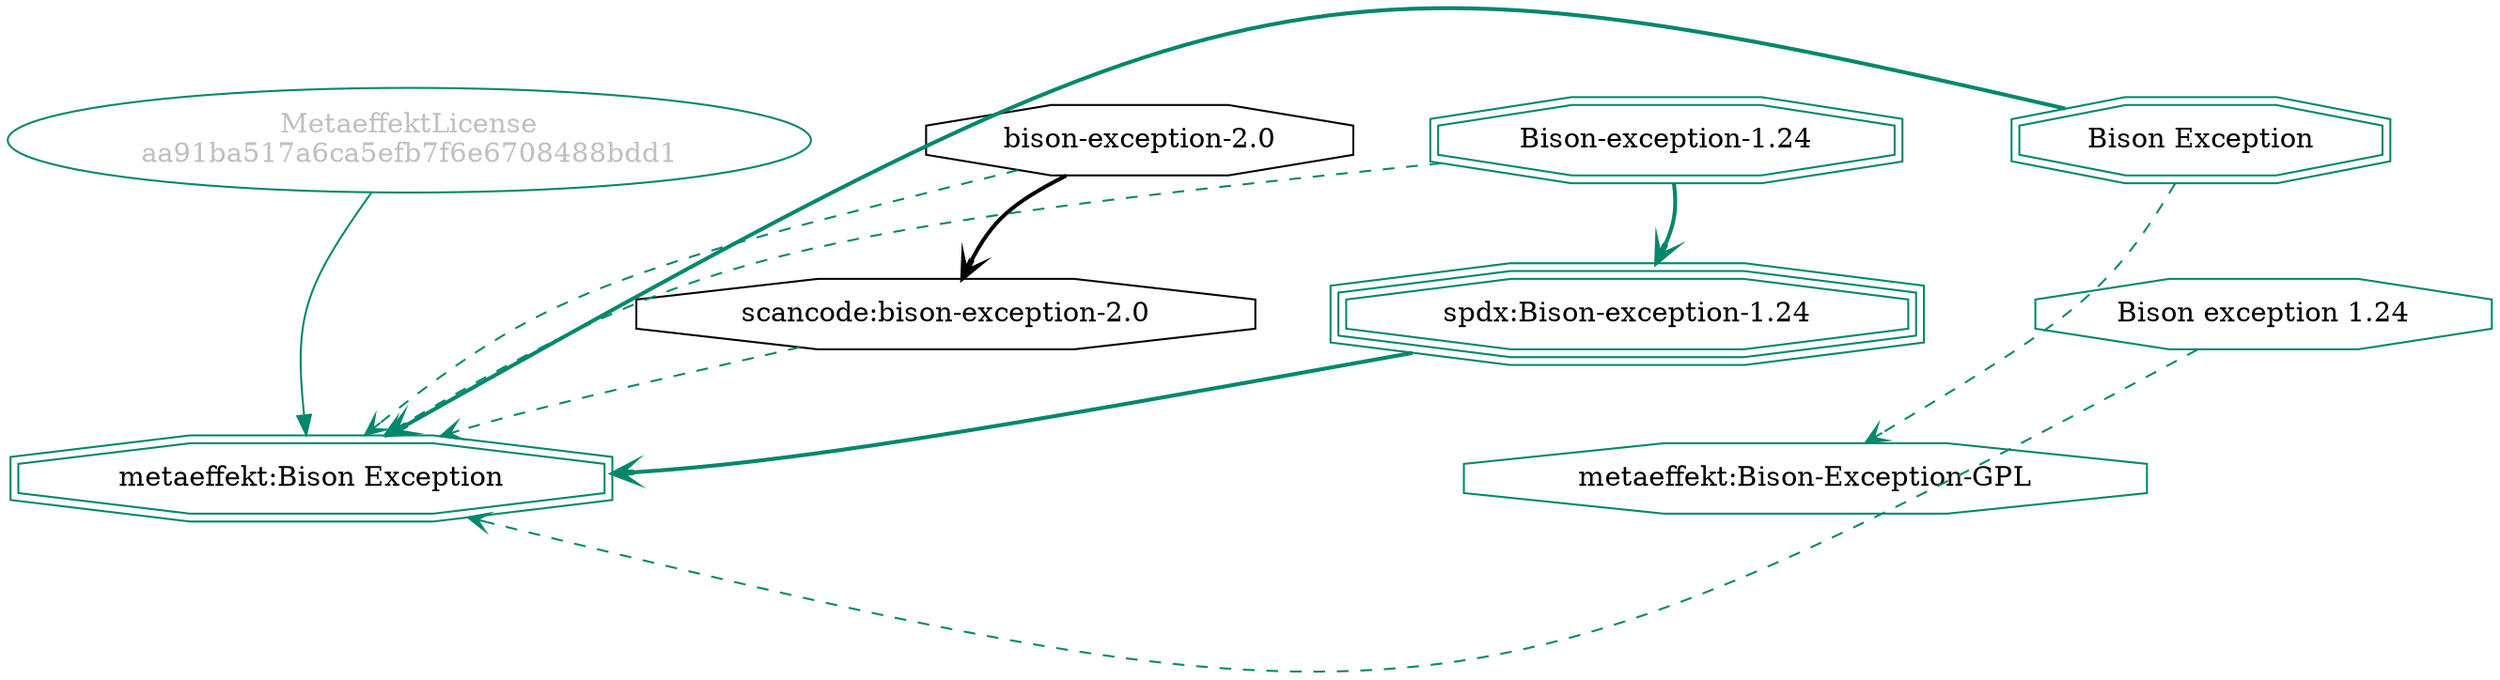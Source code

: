 strict digraph {
    node [shape=box];
    graph [splines=curved];
    12352 [label="scancode:bison-exception-2.0"
          ,shape=octagon];
    12353 [label="bison-exception-2.0"
          ,shape=octagon];
    39784 [label="MetaeffektLicense\naa91ba517a6ca5efb7f6e6708488bdd1"
          ,fontcolor=gray
          ,color="#00876c"
          ,fillcolor="beige;1"
          ,shape=ellipse];
    39785 [label="metaeffekt:Bison Exception"
          ,color="#00876c"
          ,shape=doubleoctagon];
    39786 [label="Bison Exception"
          ,color="#00876c"
          ,shape=doubleoctagon];
    39787 [label="spdx:Bison-exception-1.24"
          ,color="#00876c"
          ,shape=tripleoctagon];
    39788 [label="Bison-exception-1.24"
          ,color="#00876c"
          ,shape=doubleoctagon];
    39789 [label="Bison exception 1.24"
          ,color="#00876c"
          ,shape=octagon];
    39791 [label="metaeffekt:Bison-Exception-GPL"
          ,color="#00876c"
          ,shape=octagon];
    12352 -> 39785 [style=dashed
                   ,arrowhead=vee
                   ,weight=0.5
                   ,color="#00876c"];
    12353 -> 12352 [style=bold
                   ,arrowhead=vee
                   ,weight=0.7];
    12353 -> 39785 [style=dashed
                   ,arrowhead=vee
                   ,weight=0.5
                   ,color="#00876c"];
    39784 -> 39785 [weight=0.5
                   ,color="#00876c"];
    39786 -> 39785 [style=bold
                   ,arrowhead=vee
                   ,weight=0.7
                   ,color="#00876c"];
    39786 -> 39785 [style=bold
                   ,arrowhead=vee
                   ,weight=0.7
                   ,color="#00876c"];
    39786 -> 39791 [style=dashed
                   ,arrowhead=vee
                   ,weight=0.5
                   ,color="#00876c"];
    39787 -> 39785 [style=bold
                   ,arrowhead=vee
                   ,weight=0.7
                   ,color="#00876c"];
    39788 -> 39785 [style=dashed
                   ,arrowhead=vee
                   ,weight=0.5
                   ,color="#00876c"];
    39788 -> 39787 [style=bold
                   ,arrowhead=vee
                   ,weight=0.7
                   ,color="#00876c"];
    39789 -> 39785 [style=dashed
                   ,arrowhead=vee
                   ,weight=0.5
                   ,color="#00876c"];
}
